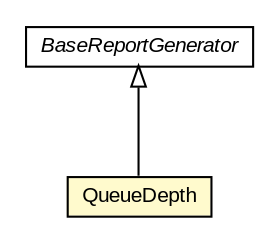 #!/usr/local/bin/dot
#
# Class diagram 
# Generated by UMLGraph version R5_6-24-gf6e263 (http://www.umlgraph.org/)
#

digraph G {
	edge [fontname="arial",fontsize=10,labelfontname="arial",labelfontsize=10];
	node [fontname="arial",fontsize=10,shape=plaintext];
	nodesep=0.25;
	ranksep=0.5;
	// org.miloss.fgsms.services.rs.impl.reports.BaseReportGenerator
	c934729 [label=<<table title="org.miloss.fgsms.services.rs.impl.reports.BaseReportGenerator" border="0" cellborder="1" cellspacing="0" cellpadding="2" port="p" href="../BaseReportGenerator.html">
		<tr><td><table border="0" cellspacing="0" cellpadding="1">
<tr><td align="center" balign="center"><font face="arial italic"> BaseReportGenerator </font></td></tr>
		</table></td></tr>
		</table>>, URL="../BaseReportGenerator.html", fontname="arial", fontcolor="black", fontsize=10.0];
	// org.miloss.fgsms.services.rs.impl.reports.broker.QueueDepth
	c934732 [label=<<table title="org.miloss.fgsms.services.rs.impl.reports.broker.QueueDepth" border="0" cellborder="1" cellspacing="0" cellpadding="2" port="p" bgcolor="lemonChiffon" href="./QueueDepth.html">
		<tr><td><table border="0" cellspacing="0" cellpadding="1">
<tr><td align="center" balign="center"> QueueDepth </td></tr>
		</table></td></tr>
		</table>>, URL="./QueueDepth.html", fontname="arial", fontcolor="black", fontsize=10.0];
	//org.miloss.fgsms.services.rs.impl.reports.broker.QueueDepth extends org.miloss.fgsms.services.rs.impl.reports.BaseReportGenerator
	c934729:p -> c934732:p [dir=back,arrowtail=empty];
}

